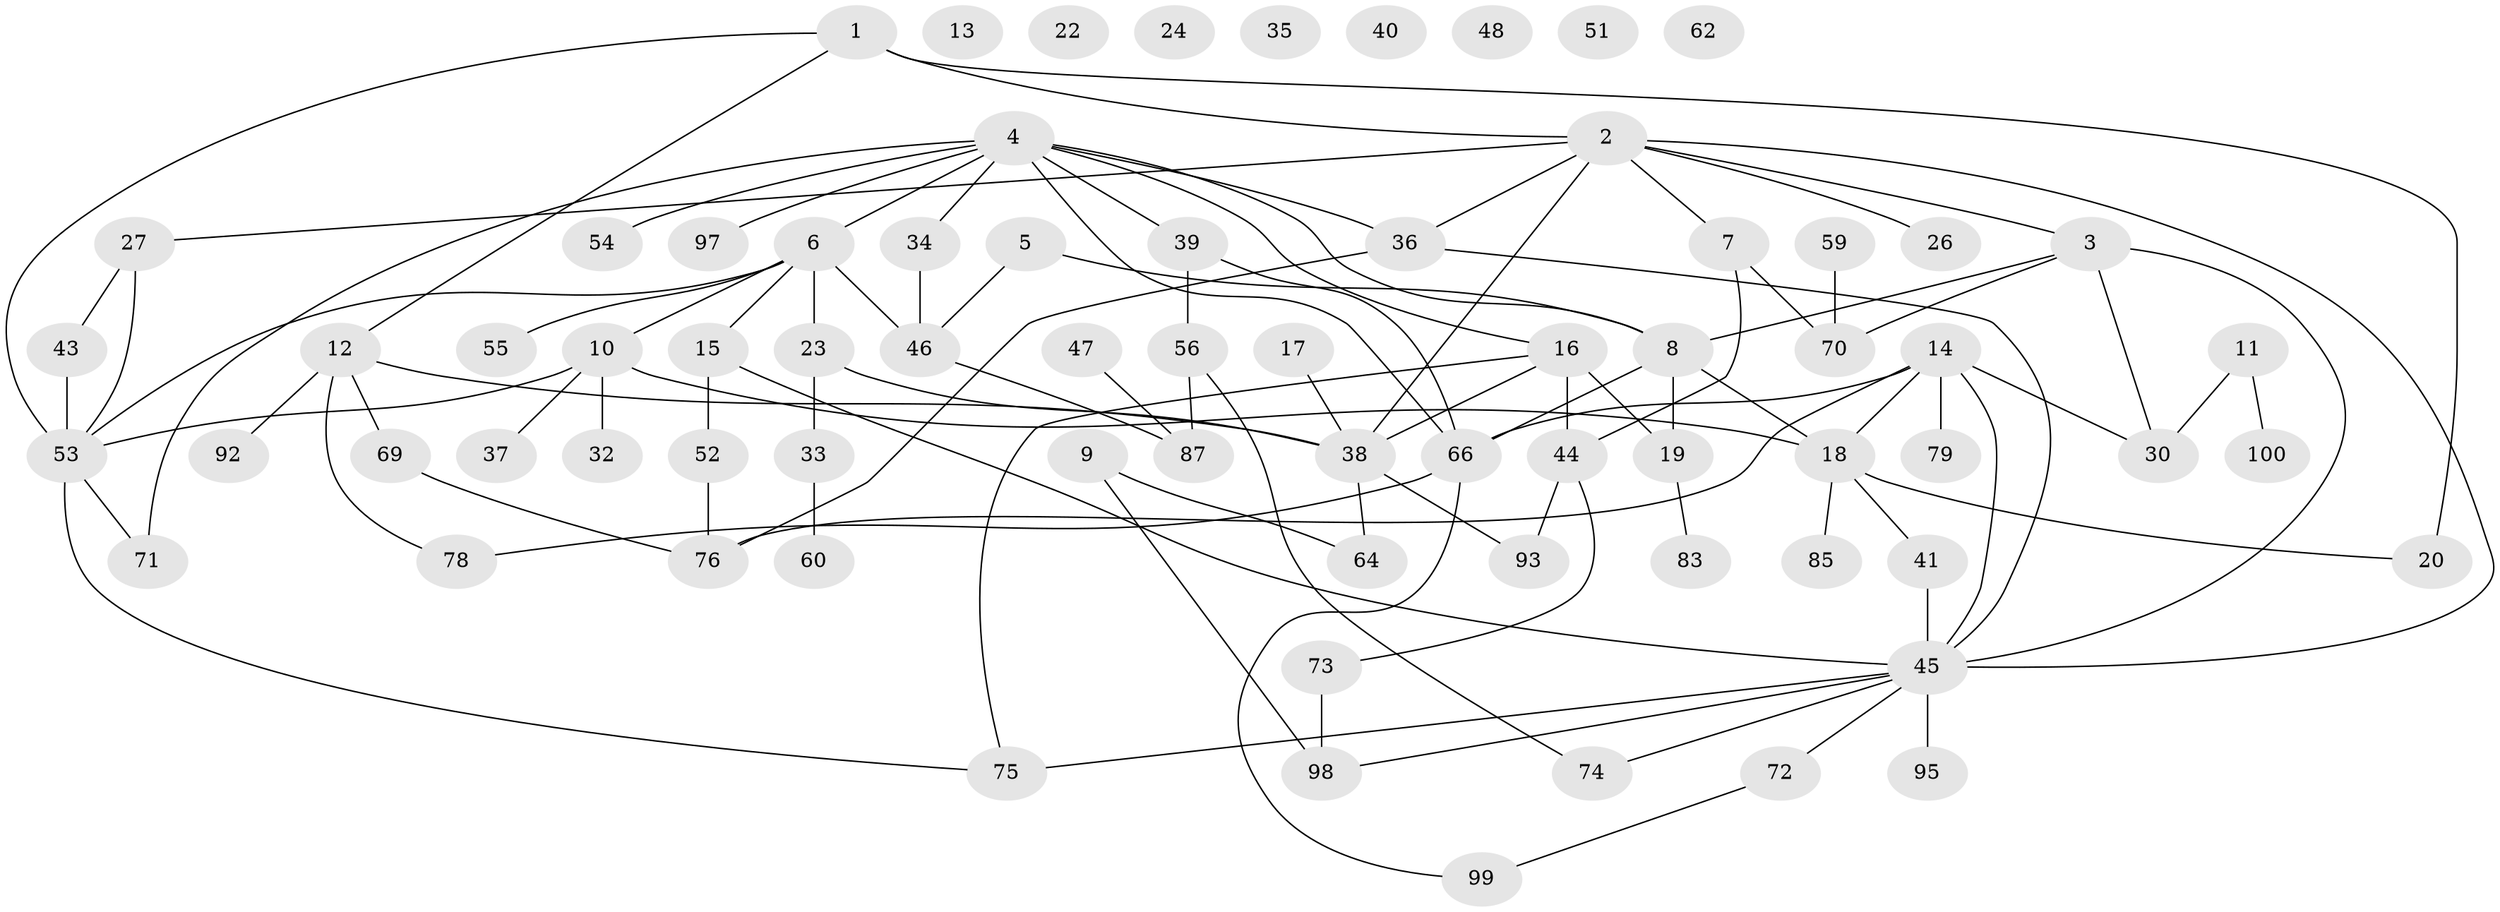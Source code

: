 // Generated by graph-tools (version 1.1) at 2025/23/03/03/25 07:23:29]
// undirected, 73 vertices, 101 edges
graph export_dot {
graph [start="1"]
  node [color=gray90,style=filled];
  1 [super="+25"];
  2 [super="+65"];
  3 [super="+29"];
  4 [super="+28"];
  5;
  6 [super="+90"];
  7;
  8 [super="+21"];
  9 [super="+91"];
  10 [super="+50"];
  11 [super="+89"];
  12 [super="+31"];
  13;
  14 [super="+77"];
  15;
  16 [super="+58"];
  17;
  18 [super="+84"];
  19 [super="+42"];
  20;
  22;
  23;
  24;
  26;
  27 [super="+81"];
  30;
  32;
  33;
  34 [super="+49"];
  35;
  36 [super="+63"];
  37;
  38 [super="+88"];
  39;
  40;
  41 [super="+94"];
  43 [super="+68"];
  44 [super="+82"];
  45 [super="+61"];
  46 [super="+96"];
  47;
  48;
  51;
  52 [super="+67"];
  53 [super="+57"];
  54;
  55;
  56 [super="+80"];
  59;
  60;
  62;
  64;
  66 [super="+101"];
  69 [super="+86"];
  70;
  71;
  72;
  73;
  74;
  75;
  76;
  78;
  79;
  83;
  85;
  87;
  92;
  93;
  95;
  97;
  98;
  99;
  100;
  1 -- 20;
  1 -- 53;
  1 -- 12;
  1 -- 2;
  2 -- 7;
  2 -- 26;
  2 -- 36;
  2 -- 3;
  2 -- 38;
  2 -- 45;
  2 -- 27;
  3 -- 45 [weight=2];
  3 -- 70;
  3 -- 8;
  3 -- 30;
  4 -- 54;
  4 -- 71;
  4 -- 97;
  4 -- 34;
  4 -- 66;
  4 -- 36;
  4 -- 39;
  4 -- 16;
  4 -- 8;
  4 -- 6;
  5 -- 46;
  5 -- 8;
  6 -- 55;
  6 -- 53;
  6 -- 23;
  6 -- 15;
  6 -- 46;
  6 -- 10;
  7 -- 70;
  7 -- 44;
  8 -- 19;
  8 -- 18;
  8 -- 66;
  9 -- 64;
  9 -- 98;
  10 -- 32;
  10 -- 37;
  10 -- 53;
  10 -- 18;
  11 -- 100;
  11 -- 30;
  12 -- 92;
  12 -- 38;
  12 -- 78;
  12 -- 69;
  14 -- 30;
  14 -- 66;
  14 -- 45;
  14 -- 18;
  14 -- 76;
  14 -- 79;
  15 -- 45;
  15 -- 52;
  16 -- 38;
  16 -- 44;
  16 -- 75;
  16 -- 19;
  17 -- 38;
  18 -- 20;
  18 -- 85;
  18 -- 41;
  19 -- 83;
  23 -- 33;
  23 -- 38;
  27 -- 43;
  27 -- 53;
  33 -- 60;
  34 -- 46 [weight=2];
  36 -- 76;
  36 -- 45;
  38 -- 93;
  38 -- 64;
  39 -- 56;
  39 -- 66;
  41 -- 45;
  43 -- 53;
  44 -- 93;
  44 -- 73;
  45 -- 72;
  45 -- 75;
  45 -- 98;
  45 -- 74;
  45 -- 95;
  46 -- 87;
  47 -- 87;
  52 -- 76;
  53 -- 71;
  53 -- 75;
  56 -- 74;
  56 -- 87;
  59 -- 70;
  66 -- 78;
  66 -- 99;
  69 -- 76;
  72 -- 99;
  73 -- 98;
}
